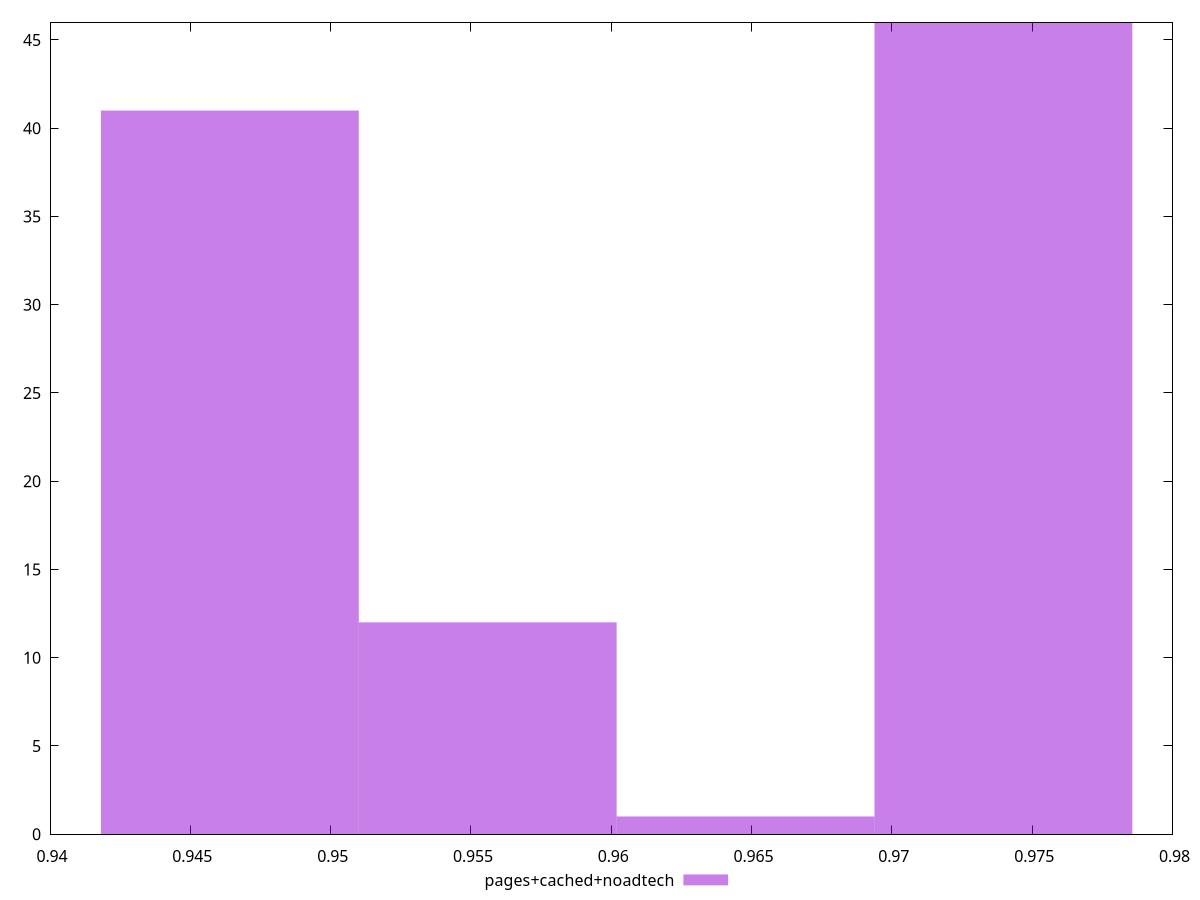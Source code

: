 $_pagesCachedNoadtech <<EOF
0.9739742627384609 46
0.9464089534156742 41
0.9555973898566031 12
0.964785826297532 1
EOF
set key outside below
set terminal pngcairo
set output "report_00005_2020-11-02T22-26-11.212Z/first-contentful-paint/pages+cached+noadtech//hist.png"
set yrange [0:46]
set boxwidth 0.009188436440928876
set style fill transparent solid 0.5 noborder
plot $_pagesCachedNoadtech title "pages+cached+noadtech" with boxes ,